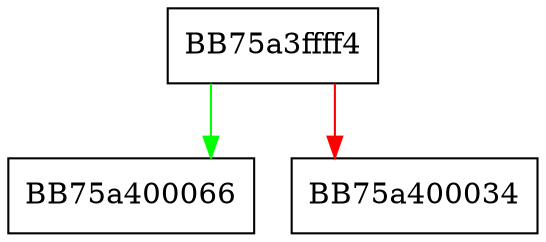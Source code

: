digraph append {
  node [shape="box"];
  graph [splines=ortho];
  BB75a3ffff4 -> BB75a400066 [color="green"];
  BB75a3ffff4 -> BB75a400034 [color="red"];
}
